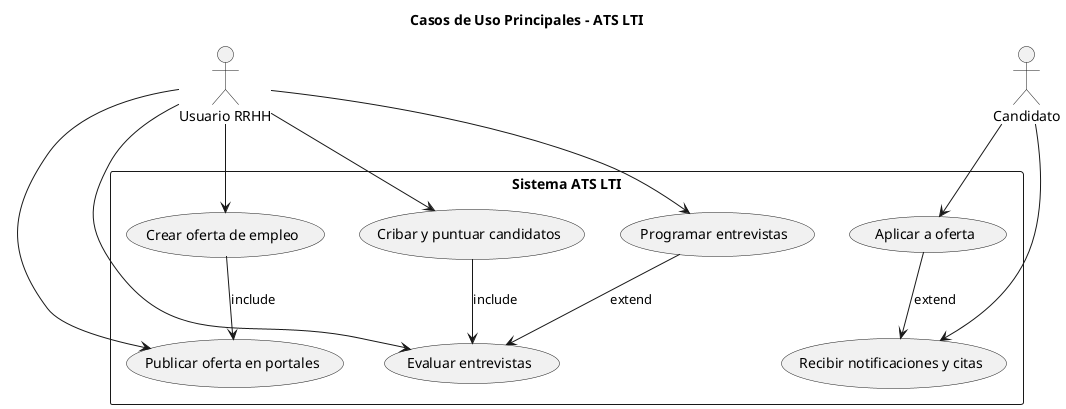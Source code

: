 
@startuml
title Casos de Uso Principales - ATS LTI

actor "Usuario RRHH" as HR
actor "Candidato" as Candidate

rectangle "Sistema ATS LTI" {

  usecase "Crear oferta de empleo" as UC1
  usecase "Publicar oferta en portales" as UC2
  usecase "Cribar y puntuar candidatos" as UC3
  usecase "Programar entrevistas" as UC4
  usecase "Evaluar entrevistas" as UC5

  usecase "Aplicar a oferta" as UC6
  usecase "Recibir notificaciones y citas" as UC7
}

HR --> UC1
HR --> UC2
HR --> UC3
HR --> UC4
HR --> UC5

Candidate --> UC6
Candidate --> UC7

UC1 --> UC2 : «include»
UC3 --> UC5 : «include»
UC4 --> UC5 : «extend»
UC6 --> UC7 : «extend»

@enduml
